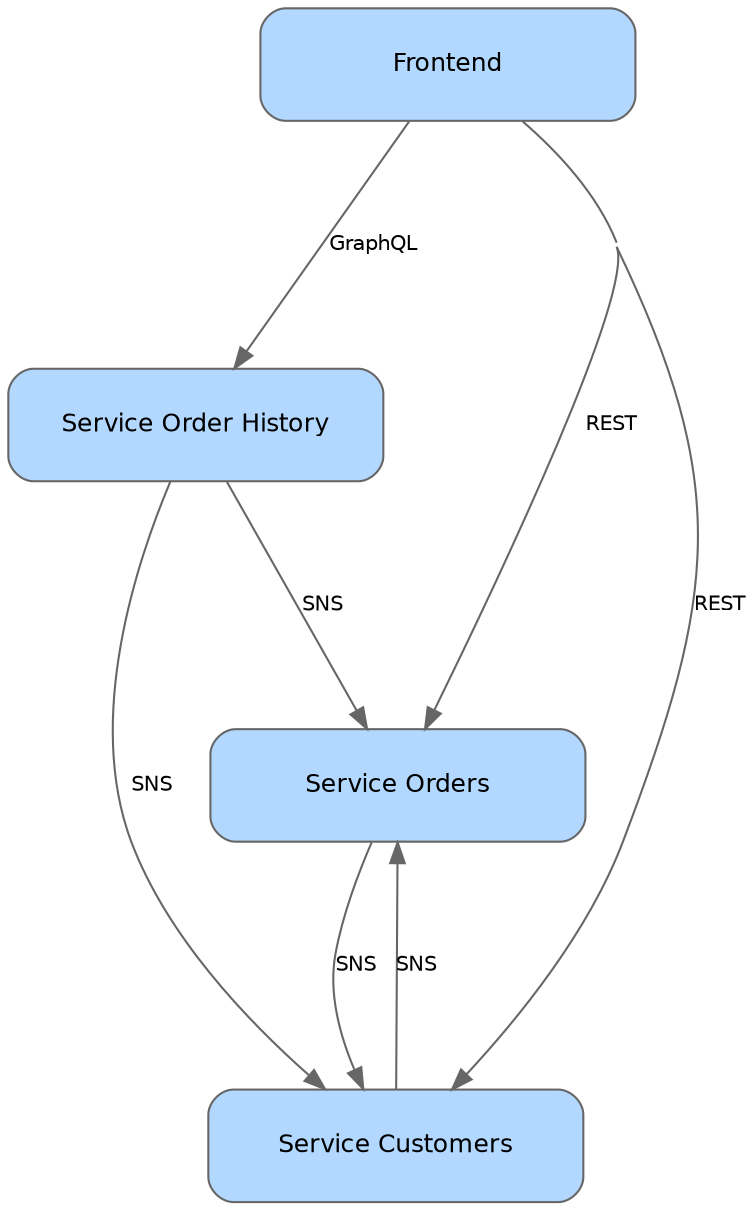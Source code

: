 digraph {
  ranksep=1.5;
  nodesep=0.5;
  ratio=auto;
  overlap=false;
  concentrate=true;
  splines=true;

  node [shape=box, style="rounded,filled", fontname="Helvetica", fontsize=12, width=2.5, height=0.75];

  node [fillcolor="#f0f0f0", color="#666666", fontcolor="#000000", fillcolor="#b2d8ff"];
  edge [fontname="Helvetica", fontsize=10, color="#666666"];

  "service-order-history" [label="Service Order History"];
  "service-orders" [label="Service Orders"];
  "service-customers" [label="Service Customers"];
  "frontend" [label="Frontend"];

  "service-order-history" -> "service-orders" [label="SNS"];
  "service-customers" -> "service-orders" [label="SNS"];
  "frontend" -> "service-orders" [label="REST"];
  "frontend" -> "service-order-history" [label="GraphQL"];
  "service-orders" -> "service-customers" [label="SNS"];
  "service-order-history" -> "service-customers" [label="SNS"];
  "frontend" -> "service-customers" [label="REST"];
}

